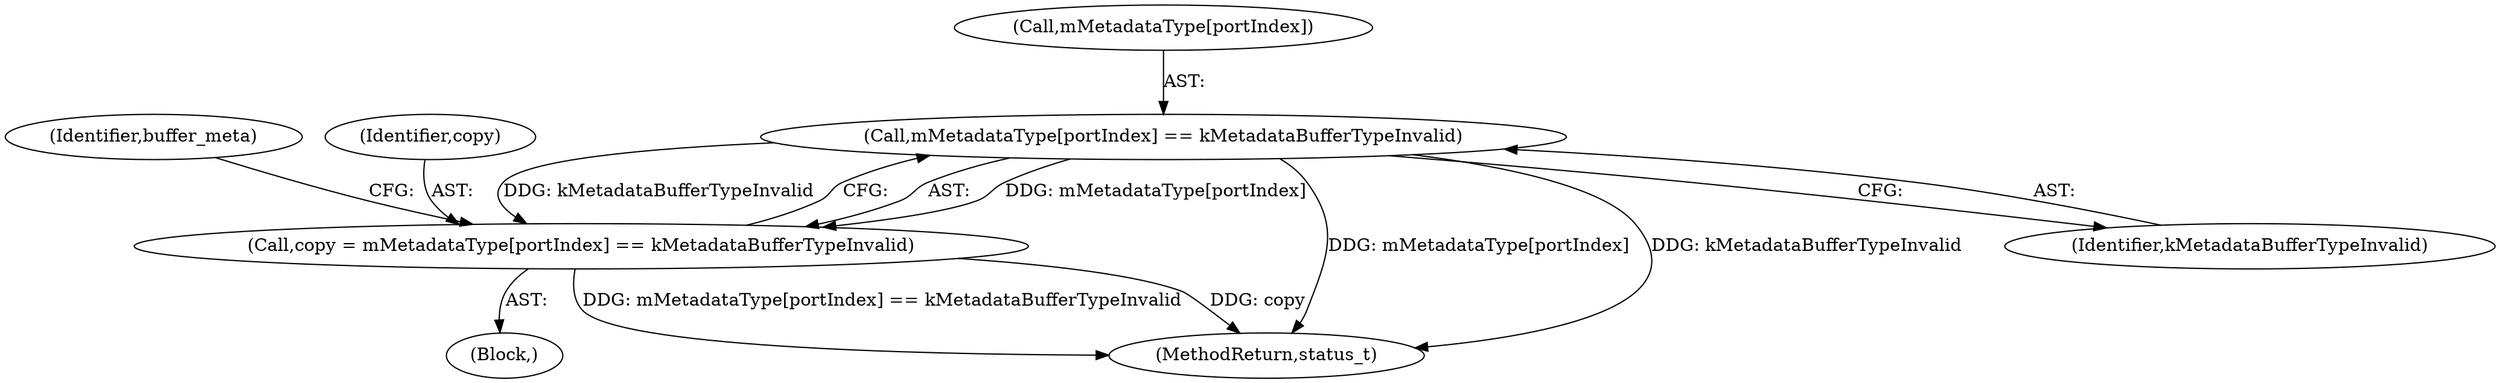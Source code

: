 digraph "0_Android_640b04121d7cd2cac90e2f7c82b97fce05f074a5@array" {
"1000138" [label="(Call,mMetadataType[portIndex] == kMetadataBufferTypeInvalid)"];
"1000136" [label="(Call,copy = mMetadataType[portIndex] == kMetadataBufferTypeInvalid)"];
"1000139" [label="(Call,mMetadataType[portIndex])"];
"1000226" [label="(MethodReturn,status_t)"];
"1000145" [label="(Identifier,buffer_meta)"];
"1000142" [label="(Identifier,kMetadataBufferTypeInvalid)"];
"1000136" [label="(Call,copy = mMetadataType[portIndex] == kMetadataBufferTypeInvalid)"];
"1000138" [label="(Call,mMetadataType[portIndex] == kMetadataBufferTypeInvalid)"];
"1000108" [label="(Block,)"];
"1000137" [label="(Identifier,copy)"];
"1000138" -> "1000136"  [label="AST: "];
"1000138" -> "1000142"  [label="CFG: "];
"1000139" -> "1000138"  [label="AST: "];
"1000142" -> "1000138"  [label="AST: "];
"1000136" -> "1000138"  [label="CFG: "];
"1000138" -> "1000226"  [label="DDG: mMetadataType[portIndex]"];
"1000138" -> "1000226"  [label="DDG: kMetadataBufferTypeInvalid"];
"1000138" -> "1000136"  [label="DDG: mMetadataType[portIndex]"];
"1000138" -> "1000136"  [label="DDG: kMetadataBufferTypeInvalid"];
"1000136" -> "1000108"  [label="AST: "];
"1000137" -> "1000136"  [label="AST: "];
"1000145" -> "1000136"  [label="CFG: "];
"1000136" -> "1000226"  [label="DDG: mMetadataType[portIndex] == kMetadataBufferTypeInvalid"];
"1000136" -> "1000226"  [label="DDG: copy"];
}
